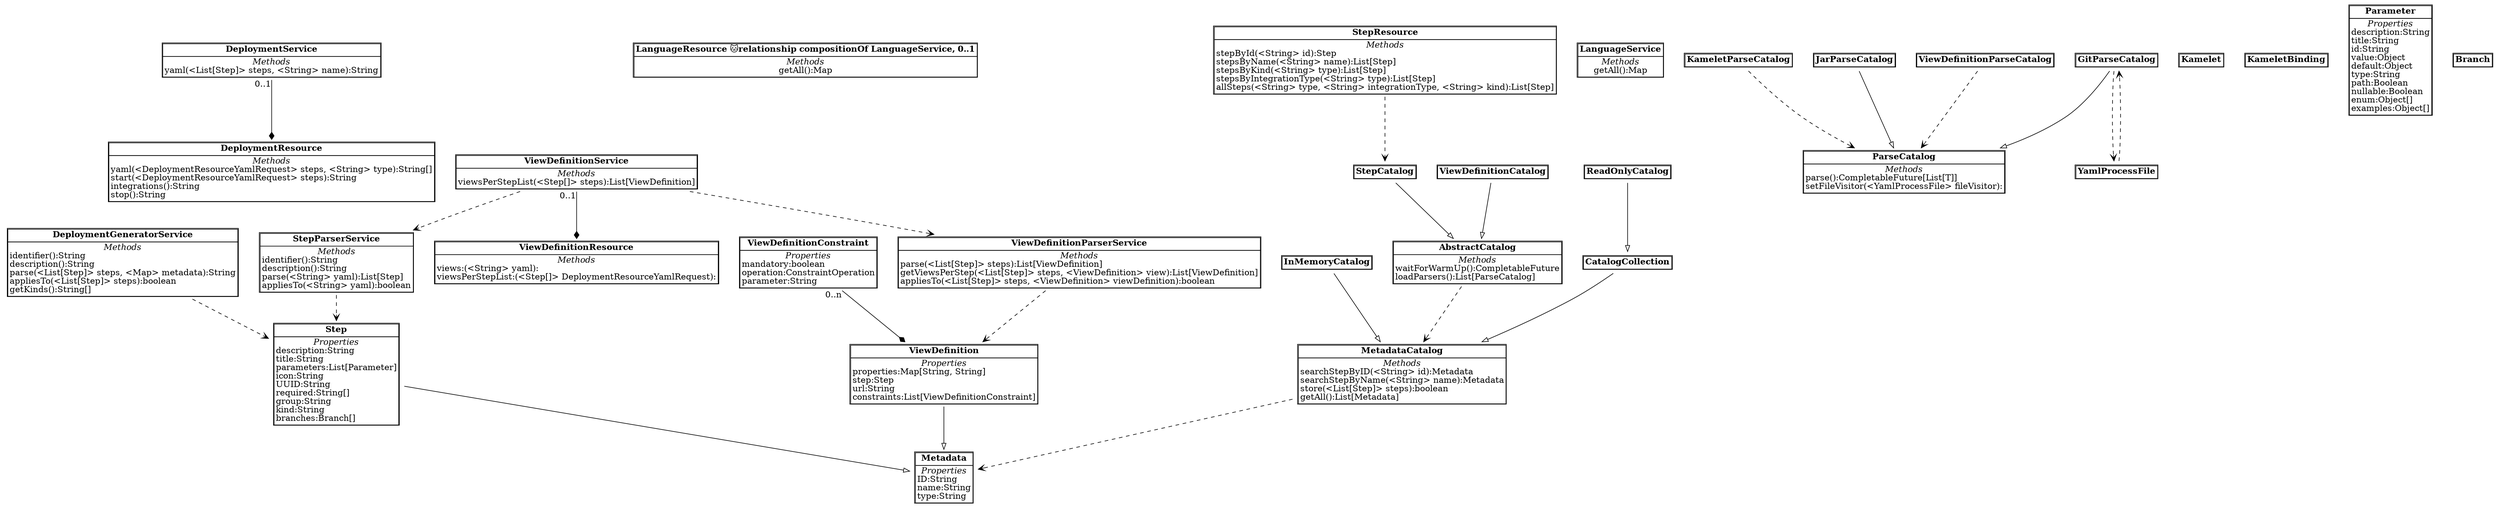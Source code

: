 digraph ClassDiagram {
	node [shape=plaintext]
	edge [arrowhead=empty];

"DeploymentResource" [ label = <<TABLE CELLSPACING="0">
	<TR><TD><B>DeploymentResource</B></TD></TR>
	<TR><TD><I>Methods</I><BR/>
yaml(&lt;DeploymentResourceYamlRequest&gt; steps, &lt;String&gt; type):String[]
<BR align="left" />
start(&lt;DeploymentResourceYamlRequest&gt; steps):String
<BR align="left" />
integrations():String
<BR align="left" />
stop():String
<BR align="left" />

</TD></TR>


</TABLE>>]


		"DeploymentService" -> "DeploymentResource" [dir=both; arrowhead=diamond; arrowtail=none
		
		, taillabel="0..1"
		
		]
"LanguageResource 🐱relationship compositionOf LanguageService, 0..1" [ label = <<TABLE CELLSPACING="0">
	<TR><TD><B>LanguageResource 🐱relationship compositionOf LanguageService, 0..1</B></TD></TR>
	<TR><TD><I>Methods</I><BR/>
getAll():Map
<BR align="left" />

</TD></TR>


</TABLE>>]


"StepResource" [ label = <<TABLE CELLSPACING="0">
	<TR><TD><B>StepResource</B></TD></TR>
	<TR><TD><I>Methods</I><BR/>
stepById(&lt;String&gt; id):Step
<BR align="left" />
stepsByName(&lt;String&gt; name):List[Step]
<BR align="left" />
stepsByKind(&lt;String&gt; type):List[Step]
<BR align="left" />
stepsByIntegrationType(&lt;String&gt; type):List[Step]
<BR align="left" />
allSteps(&lt;String&gt; type, &lt;String&gt; integrationType, &lt;String&gt; kind):List[Step]
<BR align="left" />

</TD></TR>


</TABLE>>]


		"StepResource" -> "StepCatalog" [
		arrowhead=open, style=dashed
		
		
		
		]
"ViewDefinitionResource" [ label = <<TABLE CELLSPACING="0">
	<TR><TD><B>ViewDefinitionResource</B></TD></TR>
	<TR><TD><I>Methods</I><BR/>
views:(&lt;String&gt; yaml):
<BR align="left" />
viewsPerStepList:(&lt;Step[]&gt; DeploymentResourceYamlRequest):
<BR align="left" />

</TD></TR>


</TABLE>>]


		"ViewDefinitionService" -> "ViewDefinitionResource" [dir=both; arrowhead=diamond; arrowtail=none
		
		, taillabel="0..1"
		
		]
"DeploymentService" [ label = <<TABLE CELLSPACING="0">
	<TR><TD><B>DeploymentService</B></TD></TR>
	<TR><TD><I>Methods</I><BR/>
yaml(&lt;List[Step]&gt; steps, &lt;String&gt; name):String
<BR align="left" />

</TD></TR>


</TABLE>>]


"LanguageService" [ label = <<TABLE CELLSPACING="0">
	<TR><TD><B>LanguageService</B></TD></TR>
	<TR><TD><I>Methods</I><BR/>
getAll():Map
<BR align="left" />

</TD></TR>


</TABLE>>]


"ViewDefinitionService" [ label = <<TABLE CELLSPACING="0">
	<TR><TD><B>ViewDefinitionService</B></TD></TR>
	<TR><TD><I>Methods</I><BR/>
viewsPerStepList(&lt;Step[]&gt; steps):List[ViewDefinition]
<BR align="left" />

</TD></TR>


</TABLE>>]


		"ViewDefinitionService" -> "StepParserService" [
		arrowhead=open, style=dashed
		
		
		
		]
		"ViewDefinitionService" -> "ViewDefinitionParserService" [
		arrowhead=open, style=dashed
		
		
		
		]
"AbstractCatalog" [ label = <<TABLE CELLSPACING="0">
	<TR><TD><B>AbstractCatalog</B></TD></TR>
	<TR><TD><I>Methods</I><BR/>
waitForWarmUp():CompletableFuture
<BR align="left" />
loadParsers():List[ParseCatalog]
<BR align="left" />

</TD></TR>


</TABLE>>]


		"AbstractCatalog" -> "MetadataCatalog" [
		arrowhead=open, style=dashed
		
		
		
		]
"StepCatalog" [ label = <<TABLE CELLSPACING="0">
	<TR><TD><B>StepCatalog</B></TD></TR>
	
</TABLE>>]

	"StepCatalog" -> "AbstractCatalog"

"ViewDefinitionCatalog" [ label = <<TABLE CELLSPACING="0">
	<TR><TD><B>ViewDefinitionCatalog</B></TD></TR>
	
</TABLE>>]

	"ViewDefinitionCatalog" -> "AbstractCatalog"

"KameletParseCatalog" [ label = <<TABLE CELLSPACING="0">
	<TR><TD><B>KameletParseCatalog</B></TD></TR>
	
</TABLE>>]


		"KameletParseCatalog" -> "ParseCatalog" [
		arrowhead=open, style=dashed
		
		
		
		]
"Kamelet" [ label = <<TABLE CELLSPACING="0">
	<TR><TD><B>Kamelet</B></TD></TR>
	
</TABLE>>]


"KameletBinding" [ label = <<TABLE CELLSPACING="0">
	<TR><TD><B>KameletBinding</B></TD></TR>
	
</TABLE>>]


"MetadataCatalog" [ label = <<TABLE CELLSPACING="0">
	<TR><TD><B>MetadataCatalog</B></TD></TR>
	<TR><TD><I>Methods</I><BR/>
searchStepByID(&lt;String&gt; id):Metadata
<BR align="left" />
searchStepByName(&lt;String&gt; name):Metadata
<BR align="left" />
store(&lt;List[Step]&gt; steps):boolean
<BR align="left" />
getAll():List[Metadata]
<BR align="left" />

</TD></TR>


</TABLE>>]


		"MetadataCatalog" -> "Metadata" [
		arrowhead=open, style=dashed
		
		
		
		]
"ParseCatalog" [ label = <<TABLE CELLSPACING="0">
	<TR><TD><B>ParseCatalog</B></TD></TR>
	<TR><TD><I>Methods</I><BR/>
parse():CompletableFuture[List[T]]
<BR align="left" />
setFileVisitor(&lt;YamlProcessFile&gt; fileVisitor):
<BR align="left" />

</TD></TR>


</TABLE>>]


"CatalogCollection" [ label = <<TABLE CELLSPACING="0">
	<TR><TD><B>CatalogCollection</B></TD></TR>
	
</TABLE>>]

	"CatalogCollection" -> "MetadataCatalog"

"InMemoryCatalog" [ label = <<TABLE CELLSPACING="0">
	<TR><TD><B>InMemoryCatalog</B></TD></TR>
	
</TABLE>>]

	"InMemoryCatalog" -> "MetadataCatalog"

"ReadOnlyCatalog" [ label = <<TABLE CELLSPACING="0">
	<TR><TD><B>ReadOnlyCatalog</B></TD></TR>
	
</TABLE>>]

	"ReadOnlyCatalog" -> "CatalogCollection"

"GitParseCatalog" [ label = <<TABLE CELLSPACING="0">
	<TR><TD><B>GitParseCatalog</B></TD></TR>
	
</TABLE>>]

	"GitParseCatalog" -> "ParseCatalog"

		"GitParseCatalog" -> "YamlProcessFile" [
		arrowhead=open, style=dashed
		
		
		
		]
"JarParseCatalog" [ label = <<TABLE CELLSPACING="0">
	<TR><TD><B>JarParseCatalog</B></TD></TR>
	
</TABLE>>]

	"JarParseCatalog" -> "ParseCatalog"

"YamlProcessFile" [ label = <<TABLE CELLSPACING="0">
	<TR><TD><B>YamlProcessFile</B></TD></TR>
	
</TABLE>>]


		"YamlProcessFile" -> "GitParseCatalog" [
		arrowhead=open, style=dashed
		
		
		
		]
"ViewDefinitionParseCatalog" [ label = <<TABLE CELLSPACING="0">
	<TR><TD><B>ViewDefinitionParseCatalog</B></TD></TR>
	
</TABLE>>]


		"ViewDefinitionParseCatalog" -> "ParseCatalog" [
		arrowhead=open, style=dashed
		
		
		
		]
"Metadata" [ label = <<TABLE CELLSPACING="0">
	<TR><TD><B>Metadata</B></TD></TR>
	<TR><TD><I>Properties</I><BR/>
ID:String<BR align="left" />name:String<BR align="left" />type:String<BR align="left" />

</TD></TR>


</TABLE>>]


"Parameter" [ label = <<TABLE CELLSPACING="0">
	<TR><TD><B>Parameter</B></TD></TR>
	<TR><TD><I>Properties</I><BR/>
description:String<BR align="left" />title:String<BR align="left" />id:String<BR align="left" />value:Object<BR align="left" />default:Object<BR align="left" />type:String<BR align="left" />path:Boolean<BR align="left" />nullable:Boolean<BR align="left" />enum:Object[]<BR align="left" />examples:Object[]<BR align="left" />

</TD></TR>


</TABLE>>]


"Branch" [ label = <<TABLE CELLSPACING="0">
	<TR><TD><B>Branch</B></TD></TR>
	
</TABLE>>]


"Step" [ label = <<TABLE CELLSPACING="0">
	<TR><TD><B>Step</B></TD></TR>
	<TR><TD><I>Properties</I><BR/>
description:String<BR align="left" />title:String<BR align="left" />parameters:List[Parameter]<BR align="left" />icon:String<BR align="left" />UUID:String<BR align="left" />required:String[]<BR align="left" />group:String<BR align="left" />kind:String<BR align="left" />branches:Branch[]<BR align="left" />

</TD></TR>


</TABLE>>]

	"Step" -> "Metadata"

"ViewDefinition" [ label = <<TABLE CELLSPACING="0">
	<TR><TD><B>ViewDefinition</B></TD></TR>
	<TR><TD><I>Properties</I><BR/>
properties:Map[String, String]<BR align="left" />step:Step<BR align="left" />url:String<BR align="left" />constraints:List[ViewDefinitionConstraint]<BR align="left" />

</TD></TR>


</TABLE>>]

	"ViewDefinition" -> "Metadata"

		"ViewDefinitionConstraint" -> "ViewDefinition" [dir=both; arrowhead=diamond; arrowtail=none
		
		, taillabel="0..n"
		
		]
"ViewDefinitionConstraint" [ label = <<TABLE CELLSPACING="0">
	<TR><TD><B>ViewDefinitionConstraint</B></TD></TR>
	<TR><TD><I>Properties</I><BR/>
mandatory:boolean<BR align="left" />operation:ConstraintOperation<BR align="left" />parameter:String<BR align="left" />

</TD></TR>


</TABLE>>]


"DeploymentGeneratorService" [ label = <<TABLE CELLSPACING="0">
	<TR><TD><B>DeploymentGeneratorService</B></TD></TR>
	<TR><TD><I>Methods</I><BR/>
identifier():String
<BR align="left" />
description():String
<BR align="left" />
parse(&lt;List[Step]&gt; steps, &lt;Map&gt; metadata):String
<BR align="left" />
appliesTo(&lt;List[Step]&gt; steps):boolean
<BR align="left" />
getKinds():String[]
<BR align="left" />

</TD></TR>


</TABLE>>]


		"DeploymentGeneratorService" -> "Step" [
		arrowhead=open, style=dashed
		
		
		
		]
"StepParserService" [ label = <<TABLE CELLSPACING="0">
	<TR><TD><B>StepParserService</B></TD></TR>
	<TR><TD><I>Methods</I><BR/>
identifier():String
<BR align="left" />
description():String
<BR align="left" />
parse(&lt;String&gt; yaml):List[Step]
<BR align="left" />
appliesTo(&lt;String&gt; yaml):boolean
<BR align="left" />

</TD></TR>


</TABLE>>]


		"StepParserService" -> "Step" [
		arrowhead=open, style=dashed
		
		
		
		]
"ViewDefinitionParserService" [ label = <<TABLE CELLSPACING="0">
	<TR><TD><B>ViewDefinitionParserService</B></TD></TR>
	<TR><TD><I>Methods</I><BR/>
parse(&lt;List[Step]&gt; steps):List[ViewDefinition]
<BR align="left" />
getViewsPerStep(&lt;List[Step]&gt; steps, &lt;ViewDefinition&gt; view):List[ViewDefinition]
<BR align="left" />
appliesTo(&lt;List[Step]&gt; steps, &lt;ViewDefinition&gt; viewDefinition):boolean
<BR align="left" />

</TD></TR>


</TABLE>>]


		"ViewDefinitionParserService" -> "ViewDefinition" [
		arrowhead=open, style=dashed
		
		
		
		]


}
